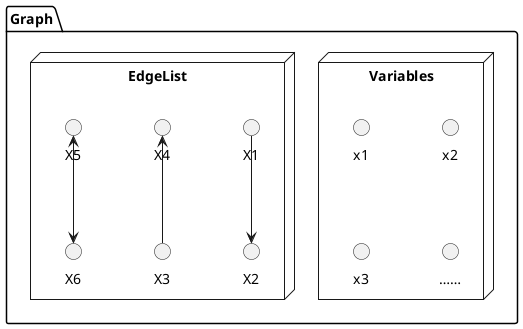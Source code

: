 @startuml

package "Graph" {
  node "Variables" {
      () "x1"
      () "x2"
      () "x3"
      () "……"
    }

  node "EdgeList" {
      ()"X1" --> X2
      ()"X4" <-- X3
      ()"X5" <--> X6
  }
}

@enduml
